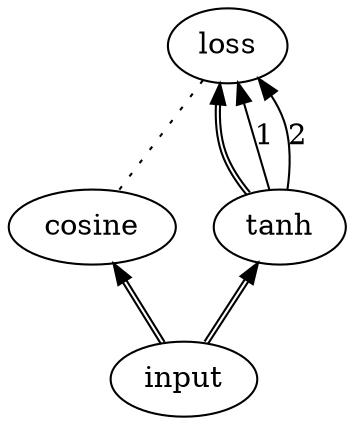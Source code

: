   digraph G {
    aize ="4,4";
    loss [group=g1];
    cosine;
    tanh;
    input [group=g1];
    loss -> cosine [dir=none style=dotted];
    cosine -> input [dir=back color="black:black"];
    loss -> tanh [dir=back color="black:black"];
    loss -> tanh [dir=back label=1];
    loss -> tanh [dir=back label=2];
    tanh -> input [dir=back color="black:black"];
  }
